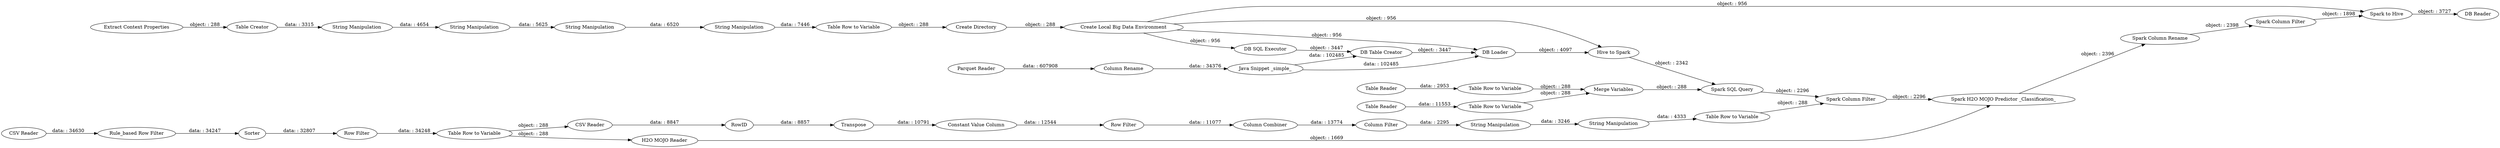 digraph {
	"5722999665707516707_1878" [label="Java Snippet _simple_"]
	"5722999665707516707_1801" [label="Spark Column Filter"]
	"5722999665707516707_1883" [label="Table Row to Variable"]
	"3975819585803803046_1890" [label=RowID]
	"5722999665707516707_1886" [label=Sorter]
	"5722999665707516707_1881" [label="DB Reader"]
	"3975819585803803046_1619" [label="String Manipulation"]
	"5722999665707516707_471" [label="Row Filter"]
	"3975819585803803046_1694" [label="String Manipulation"]
	"5722999665707516707_86" [label="CSV Reader"]
	"5722999665707516707_472" [label="Table Row to Variable"]
	"5722999665707516707_1880" [label="Spark to Hive"]
	"5722999665707516707_474" [label="CSV Reader"]
	"5722999665707516707_1864" [label="Column Rename"]
	"3975819585803803046_1616" [label="Column Filter"]
	"5722999665707516707_1877" [label="Parquet Reader"]
	"3975819585803803046_1693" [label="Row Filter"]
	"3975819585803803046_1891" [label="Table Row to Variable"]
	"5722999665707516707_1892" [label="Spark Column Filter"]
	"5722999665707516707_1879" [label="Spark H2O MOJO Predictor _Classification_"]
	"-2575406816679657838_1839" [label="Table Creator"]
	"-2575406816679657838_1850" [label="Create Directory"]
	"5722999665707516707_1863" [label="Hive to Spark"]
	"5722999665707516707_1885" [label="Table Reader"]
	"5722999665707516707_1866" [label="DB SQL Executor"]
	"5722999665707516707_1882" [label="Table Row to Variable"]
	"5722999665707516707_1884" [label="Merge Variables"]
	"-2575406816679657838_1844" [label="String Manipulation"]
	"-2575406816679657838_1843" [label="Table Row to Variable"]
	"5722999665707516707_1785" [label="Table Reader"]
	"3975819585803803046_1893" [label="Constant Value Column"]
	"-2575406816679657838_1849" [label="Create Local Big Data Environment"]
	"5722999665707516707_1876" [label="DB Loader"]
	"5722999665707516707_1800" [label="Spark Column Rename"]
	"3975819585803803046_1889" [label=Transpose]
	"5722999665707516707_473" [label="H2O MOJO Reader"]
	"5722999665707516707_1887" [label="Rule_based Row Filter"]
	"5722999665707516707_1875" [label="DB Table Creator"]
	"3975819585803803046_1620" [label="Column Combiner"]
	"-2575406816679657838_1840" [label="String Manipulation"]
	"-2575406816679657838_1842" [label="String Manipulation"]
	"5722999665707516707_92" [label="Spark SQL Query"]
	"-2575406816679657838_1837" [label="Extract Context Properties"]
	"-2575406816679657838_1841" [label="String Manipulation"]
	"5722999665707516707_1885" -> "5722999665707516707_1883" [label="data: : 11553"]
	"3975819585803803046_1694" -> "3975819585803803046_1891" [label="data: : 4333"]
	"-2575406816679657838_1842" -> "-2575406816679657838_1843" [label="data: : 7446"]
	"5722999665707516707_1878" -> "5722999665707516707_1875" [label="data: : 102485"]
	"5722999665707516707_1875" -> "5722999665707516707_1876" [label="object: : 3447"]
	"5722999665707516707_471" -> "5722999665707516707_472" [label="data: : 34248"]
	"5722999665707516707_472" -> "5722999665707516707_474" [label="object: : 288"]
	"5722999665707516707_1886" -> "5722999665707516707_471" [label="data: : 32807"]
	"5722999665707516707_1876" -> "5722999665707516707_1863" [label="object: : 4097"]
	"-2575406816679657838_1839" -> "-2575406816679657838_1840" [label="data: : 3315"]
	"3975819585803803046_1693" -> "3975819585803803046_1620" [label="data: : 11077"]
	"5722999665707516707_1877" -> "5722999665707516707_1864" [label="data: : 607908"]
	"5722999665707516707_1882" -> "5722999665707516707_1884" [label="object: : 288"]
	"-2575406816679657838_1844" -> "-2575406816679657838_1842" [label="data: : 6520"]
	"-2575406816679657838_1840" -> "-2575406816679657838_1841" [label="data: : 4654"]
	"3975819585803803046_1893" -> "3975819585803803046_1693" [label="data: : 12544"]
	"5722999665707516707_474" -> "3975819585803803046_1890" [label="data: : 8847"]
	"5722999665707516707_1883" -> "5722999665707516707_1884" [label="object: : 288"]
	"5722999665707516707_472" -> "5722999665707516707_473" [label="object: : 288"]
	"5722999665707516707_1864" -> "5722999665707516707_1878" [label="data: : 34376"]
	"5722999665707516707_1785" -> "5722999665707516707_1882" [label="data: : 2953"]
	"3975819585803803046_1890" -> "3975819585803803046_1889" [label="data: : 8857"]
	"5722999665707516707_1892" -> "5722999665707516707_1879" [label="object: : 2296"]
	"5722999665707516707_92" -> "5722999665707516707_1892" [label="object: : 2296"]
	"-2575406816679657838_1837" -> "-2575406816679657838_1839" [label="object: : 288"]
	"-2575406816679657838_1841" -> "-2575406816679657838_1844" [label="data: : 5625"]
	"5722999665707516707_1863" -> "5722999665707516707_92" [label="object: : 2342"]
	"5722999665707516707_473" -> "5722999665707516707_1879" [label="object: : 1669"]
	"-2575406816679657838_1843" -> "-2575406816679657838_1850" [label="object: : 288"]
	"5722999665707516707_1800" -> "5722999665707516707_1801" [label="object: : 2398"]
	"-2575406816679657838_1849" -> "5722999665707516707_1876" [label="object: : 956"]
	"-2575406816679657838_1850" -> "-2575406816679657838_1849" [label="object: : 288"]
	"5722999665707516707_1887" -> "5722999665707516707_1886" [label="data: : 34247"]
	"5722999665707516707_1884" -> "5722999665707516707_92" [label="object: : 288"]
	"5722999665707516707_1801" -> "5722999665707516707_1880" [label="object: : 1898"]
	"3975819585803803046_1619" -> "3975819585803803046_1694" [label="data: : 3246"]
	"5722999665707516707_1866" -> "5722999665707516707_1875" [label="object: : 3447"]
	"5722999665707516707_1880" -> "5722999665707516707_1881" [label="object: : 3727"]
	"3975819585803803046_1616" -> "3975819585803803046_1619" [label="data: : 2295"]
	"5722999665707516707_86" -> "5722999665707516707_1887" [label="data: : 34630"]
	"5722999665707516707_1879" -> "5722999665707516707_1800" [label="object: : 2396"]
	"-2575406816679657838_1849" -> "5722999665707516707_1863" [label="object: : 956"]
	"-2575406816679657838_1849" -> "5722999665707516707_1880" [label="object: : 956"]
	"3975819585803803046_1620" -> "3975819585803803046_1616" [label="data: : 13774"]
	"3975819585803803046_1891" -> "5722999665707516707_1892" [label="object: : 288"]
	"5722999665707516707_1878" -> "5722999665707516707_1876" [label="data: : 102485"]
	"-2575406816679657838_1849" -> "5722999665707516707_1866" [label="object: : 956"]
	"3975819585803803046_1889" -> "3975819585803803046_1893" [label="data: : 10791"]
	rankdir=LR
}
